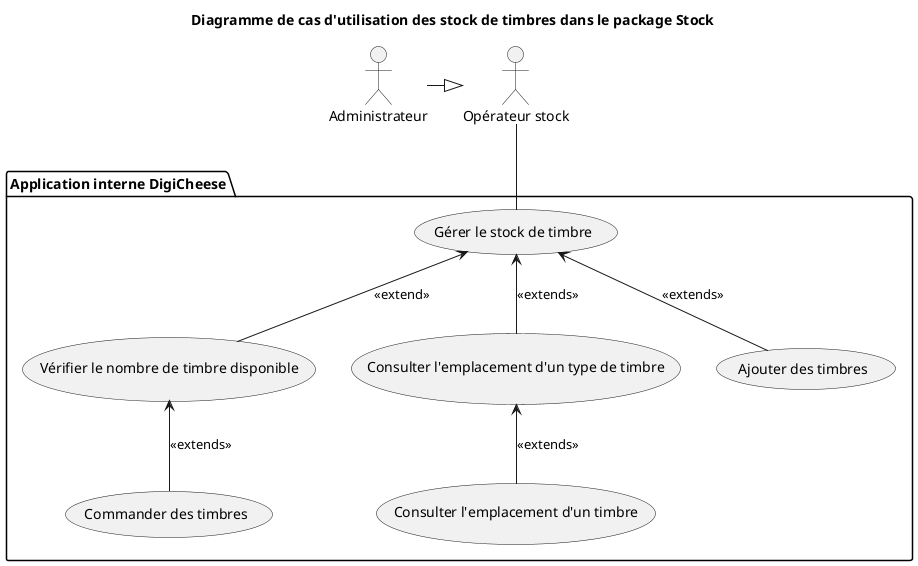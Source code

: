 @startuml Cas d'utilisation de la gestion des stocks emballages

actor "Opérateur stock"
actor "Administrateur"

package "Application interne DigiCheese" {
    
    'usecase Ajouter_un_nouvel_objet
    'usecase Modifier_les_données_d_un_objet

    'usecase "Gérer le stock d'emballages"
    usecase "Gérer le stock de timbre"
    
    'usecase "Verifier le nombre d'emballage disponible"
    'usecase "Signaler la rupture de stock d'emballage"
    'usecase "Comander des emballages"

    usecase "Vérifier le nombre de timbre disponible"
    'usecase "Signaler la rupture de stock de timbre"
    usecase "Commander des timbres"

    'usecase "Consulter l'emplacement d'un type d'emballage"
    'usecase "Consulter l'emplacement d'un emballage"

    usecase "Consulter l'emplacement d'un type de timbre"
    usecase "Consulter l'emplacement d'un timbre"

    'usecase "Ajouter des lots d'emballages"

    usecase "Ajouter des timbres"

}

"Administrateur" -|> "Opérateur stock"

'"Administrateur" -- Ajouter_un_nouvel_objet
'"Administrateur" -- Modifier_les_données_d_un_objet

'"Opérateur stock" -- "Gérer le stock d'emballages"
'"Gérer le stock d'emballages" <-- "Verifier le nombre d'emballage disponible" : <<extend>>
'"Verifier le nombre d'emballage disponible" <-- "Signaler la rupture de stock d'emballage" : <<extend>>
'"Verifier le nombre d'emballage disponible" <-- "Comander des emballages" : <<extends>>

'"Gérer le stock d'emballages" <-- "Consulter l'emplacement d'un type d'emballage" : <<extends>>
'"Consulter l'emplacement d'un type d'emballage" <-- "Consulter l'emplacement d'un emballage" : <<extends>>

'"Gérer le stock d'emballages" <-- "Ajouter des lots d'emballages" : <<extends>>

'note "Permet de consulter le status des emballages : réserver pour une commande, détruit, disponible..." as N1
'N1 .. "Verifier le nombre d'emballage disponible"

'note "permettrai de signaler aux personnes a charge de commender les goodies qu'il faut en faire" as N2
'N2 .. "Comander des emballages"

'note "Ajoute dans la base de données les nouveaux lots d'objets déjà présents dans la base de données" as N3
'N3 .. "Ajouter des lots d'emballages"


"Opérateur stock" -- "Gérer le stock de timbre"
"Gérer le stock de timbre" <-- "Vérifier le nombre de timbre disponible" : <<extend>>
'"Vérifier le nombre de timbre disponible" <-- "Signaler la rupture de stock de timbre" : <<extend>>
"Vérifier le nombre de timbre disponible" <-- "Commander des timbres" : <<extends>>

"Gérer le stock de timbre" <-- "Consulter l'emplacement d'un type de timbre" : <<extends>>
"Consulter l'emplacement d'un type de timbre" <-- "Consulter l'emplacement d'un timbre" : <<extends>>

"Gérer le stock de timbre" <-- "Ajouter des timbres" : <<extends>>

'note "Permet de consulter le status des emballages : réserver pour une commande, détruit, disponible..." as N4
'N4 .. "Vérifier le nombre de timbre disponible"

'note "permettrai de signaler aux personnes a charge de commender les goodies qu'il faut en faire" as N5
'N5 .. "Commander des timbres"

'note "Ajoute dans la base de données les nouveaux lots d'objets déjà présents dans la base de données" as N6
'N6 .. "Ajouter des lots de timbres"

title Diagramme de cas d'utilisation des stock de timbres dans le package Stock
@enduml